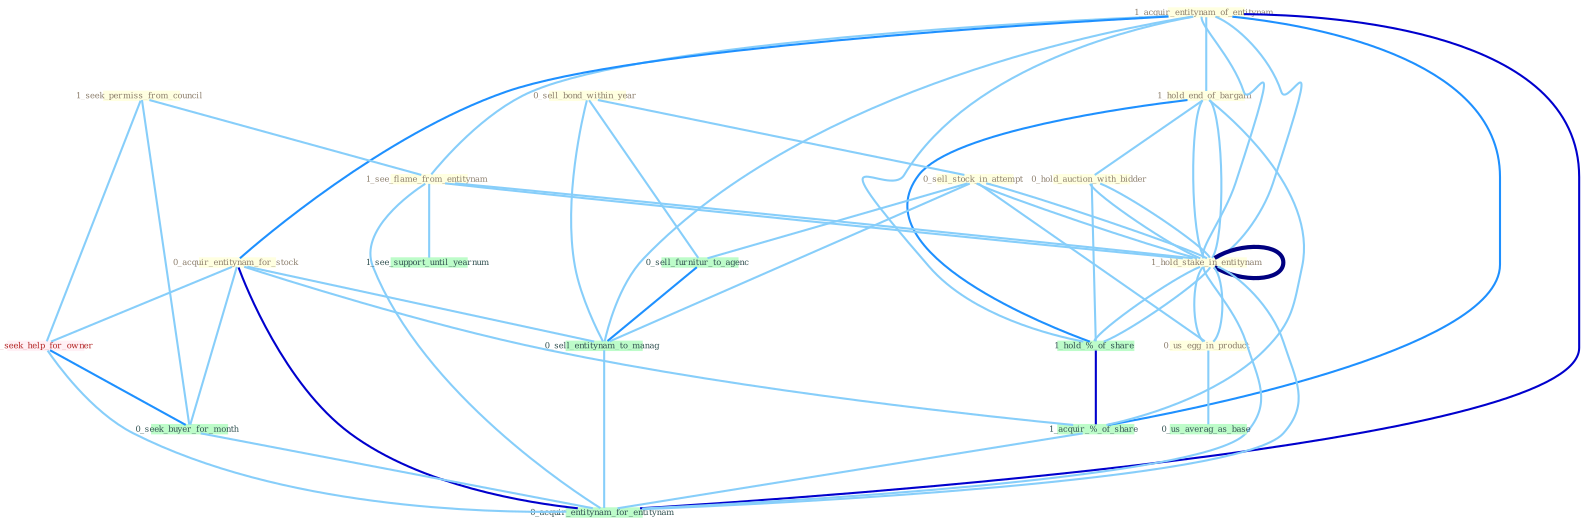 Graph G{ 
    node
    [shape=polygon,style=filled,width=.5,height=.06,color="#BDFCC9",fixedsize=true,fontsize=4,
    fontcolor="#2f4f4f"];
    {node
    [color="#ffffe0", fontcolor="#8b7d6b"] "1_acquir_entitynam_of_entitynam " "1_hold_end_of_bargain " "0_sell_bond_within_year " "1_seek_permiss_from_council " "0_hold_auction_with_bidder " "0_sell_stock_in_attempt " "1_see_flame_from_entitynam " "0_acquir_entitynam_for_stock " "1_hold_stake_in_entitynam " "0_us_egg_in_product "}
{node [color="#fff0f5", fontcolor="#b22222"] "1_hold_stake_in_entitynam " "1_seek_help_for_owner "}
edge [color="#B0E2FF"];

	"1_acquir_entitynam_of_entitynam " -- "1_hold_end_of_bargain " [w="1", color="#87cefa" ];
	"1_acquir_entitynam_of_entitynam " -- "1_see_flame_from_entitynam " [w="1", color="#87cefa" ];
	"1_acquir_entitynam_of_entitynam " -- "0_acquir_entitynam_for_stock " [w="2", color="#1e90ff" , len=0.8];
	"1_acquir_entitynam_of_entitynam " -- "1_hold_stake_in_entitynam " [w="1", color="#87cefa" ];
	"1_acquir_entitynam_of_entitynam " -- "1_hold_%_of_share " [w="1", color="#87cefa" ];
	"1_acquir_entitynam_of_entitynam " -- "1_hold_stake_in_entitynam " [w="1", color="#87cefa" ];
	"1_acquir_entitynam_of_entitynam " -- "1_acquir_%_of_share " [w="2", color="#1e90ff" , len=0.8];
	"1_acquir_entitynam_of_entitynam " -- "0_sell_entitynam_to_manag " [w="1", color="#87cefa" ];
	"1_acquir_entitynam_of_entitynam " -- "0_acquir_entitynam_for_entitynam " [w="3", color="#0000cd" , len=0.6];
	"1_hold_end_of_bargain " -- "0_hold_auction_with_bidder " [w="1", color="#87cefa" ];
	"1_hold_end_of_bargain " -- "1_hold_stake_in_entitynam " [w="1", color="#87cefa" ];
	"1_hold_end_of_bargain " -- "1_hold_%_of_share " [w="2", color="#1e90ff" , len=0.8];
	"1_hold_end_of_bargain " -- "1_hold_stake_in_entitynam " [w="1", color="#87cefa" ];
	"1_hold_end_of_bargain " -- "1_acquir_%_of_share " [w="1", color="#87cefa" ];
	"0_sell_bond_within_year " -- "0_sell_stock_in_attempt " [w="1", color="#87cefa" ];
	"0_sell_bond_within_year " -- "0_sell_furnitur_to_agenc " [w="1", color="#87cefa" ];
	"0_sell_bond_within_year " -- "0_sell_entitynam_to_manag " [w="1", color="#87cefa" ];
	"1_seek_permiss_from_council " -- "1_see_flame_from_entitynam " [w="1", color="#87cefa" ];
	"1_seek_permiss_from_council " -- "1_seek_help_for_owner " [w="1", color="#87cefa" ];
	"1_seek_permiss_from_council " -- "0_seek_buyer_for_month " [w="1", color="#87cefa" ];
	"0_hold_auction_with_bidder " -- "1_hold_stake_in_entitynam " [w="1", color="#87cefa" ];
	"0_hold_auction_with_bidder " -- "1_hold_%_of_share " [w="1", color="#87cefa" ];
	"0_hold_auction_with_bidder " -- "1_hold_stake_in_entitynam " [w="1", color="#87cefa" ];
	"0_sell_stock_in_attempt " -- "1_hold_stake_in_entitynam " [w="1", color="#87cefa" ];
	"0_sell_stock_in_attempt " -- "0_us_egg_in_product " [w="1", color="#87cefa" ];
	"0_sell_stock_in_attempt " -- "1_hold_stake_in_entitynam " [w="1", color="#87cefa" ];
	"0_sell_stock_in_attempt " -- "0_sell_furnitur_to_agenc " [w="1", color="#87cefa" ];
	"0_sell_stock_in_attempt " -- "0_sell_entitynam_to_manag " [w="1", color="#87cefa" ];
	"1_see_flame_from_entitynam " -- "1_hold_stake_in_entitynam " [w="1", color="#87cefa" ];
	"1_see_flame_from_entitynam " -- "1_hold_stake_in_entitynam " [w="1", color="#87cefa" ];
	"1_see_flame_from_entitynam " -- "1_see_support_until_yearnum " [w="1", color="#87cefa" ];
	"1_see_flame_from_entitynam " -- "0_acquir_entitynam_for_entitynam " [w="1", color="#87cefa" ];
	"0_acquir_entitynam_for_stock " -- "1_seek_help_for_owner " [w="1", color="#87cefa" ];
	"0_acquir_entitynam_for_stock " -- "0_seek_buyer_for_month " [w="1", color="#87cefa" ];
	"0_acquir_entitynam_for_stock " -- "1_acquir_%_of_share " [w="1", color="#87cefa" ];
	"0_acquir_entitynam_for_stock " -- "0_sell_entitynam_to_manag " [w="1", color="#87cefa" ];
	"0_acquir_entitynam_for_stock " -- "0_acquir_entitynam_for_entitynam " [w="3", color="#0000cd" , len=0.6];
	"1_hold_stake_in_entitynam " -- "0_us_egg_in_product " [w="1", color="#87cefa" ];
	"1_hold_stake_in_entitynam " -- "1_hold_%_of_share " [w="1", color="#87cefa" ];
	"1_hold_stake_in_entitynam " -- "1_hold_stake_in_entitynam " [w="4", style=bold, color="#000080", len=0.4];
	"1_hold_stake_in_entitynam " -- "0_acquir_entitynam_for_entitynam " [w="1", color="#87cefa" ];
	"0_us_egg_in_product " -- "1_hold_stake_in_entitynam " [w="1", color="#87cefa" ];
	"0_us_egg_in_product " -- "0_us_averag_as_base " [w="1", color="#87cefa" ];
	"1_hold_%_of_share " -- "1_hold_stake_in_entitynam " [w="1", color="#87cefa" ];
	"1_hold_%_of_share " -- "1_acquir_%_of_share " [w="3", color="#0000cd" , len=0.6];
	"1_hold_stake_in_entitynam " -- "0_acquir_entitynam_for_entitynam " [w="1", color="#87cefa" ];
	"1_seek_help_for_owner " -- "0_seek_buyer_for_month " [w="2", color="#1e90ff" , len=0.8];
	"1_seek_help_for_owner " -- "0_acquir_entitynam_for_entitynam " [w="1", color="#87cefa" ];
	"0_seek_buyer_for_month " -- "0_acquir_entitynam_for_entitynam " [w="1", color="#87cefa" ];
	"1_acquir_%_of_share " -- "0_acquir_entitynam_for_entitynam " [w="1", color="#87cefa" ];
	"0_sell_furnitur_to_agenc " -- "0_sell_entitynam_to_manag " [w="2", color="#1e90ff" , len=0.8];
	"0_sell_entitynam_to_manag " -- "0_acquir_entitynam_for_entitynam " [w="1", color="#87cefa" ];
}